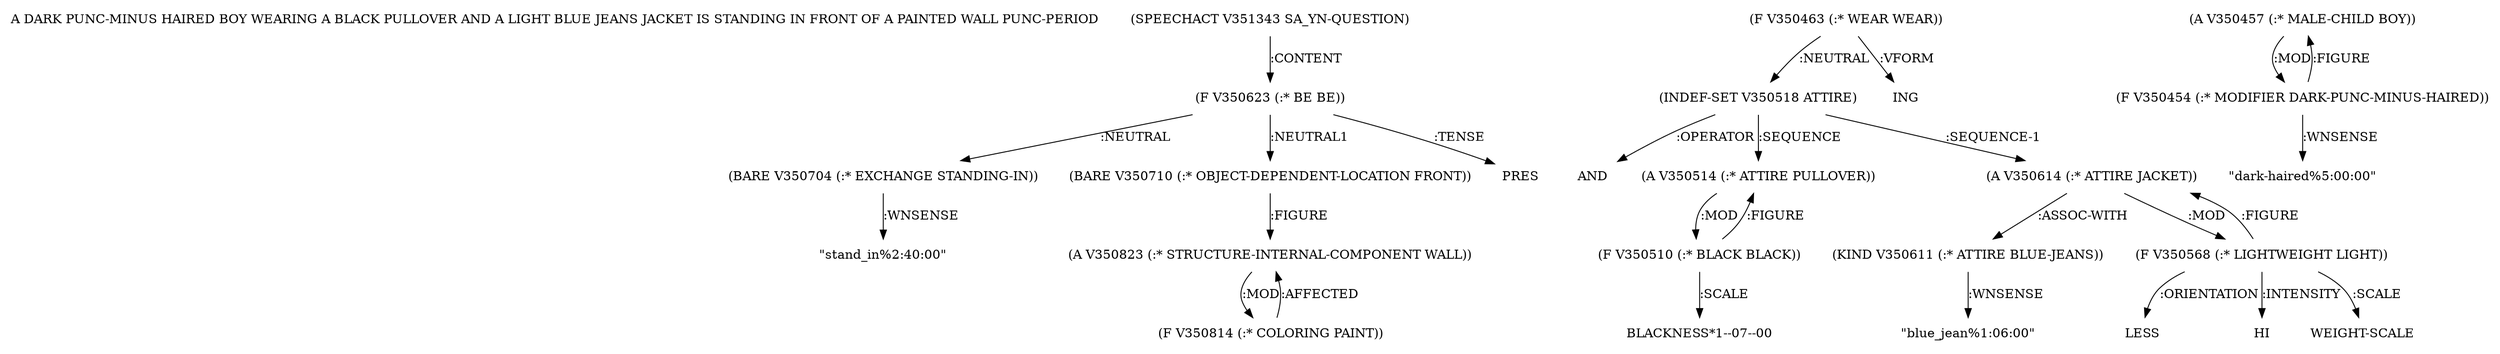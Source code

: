 digraph Terms {
  node [shape=none]
  "A DARK PUNC-MINUS HAIRED BOY WEARING A BLACK PULLOVER AND A LIGHT BLUE JEANS JACKET IS STANDING IN FRONT OF A PAINTED WALL PUNC-PERIOD"
  "V351343" [label="(SPEECHACT V351343 SA_YN-QUESTION)"]
  "V351343" -> "V350623" [label=":CONTENT"]
  "V350623" [label="(F V350623 (:* BE BE))"]
  "V350623" -> "V350704" [label=":NEUTRAL"]
  "V350623" -> "V350710" [label=":NEUTRAL1"]
  "V350623" -> "NT361292" [label=":TENSE"]
  "NT361292" [label="PRES"]
  "V350704" [label="(BARE V350704 (:* EXCHANGE STANDING-IN))"]
  "V350704" -> "NT361293" [label=":WNSENSE"]
  "NT361293" [label="\"stand_in%2:40:00\""]
  "V350710" [label="(BARE V350710 (:* OBJECT-DEPENDENT-LOCATION FRONT))"]
  "V350710" -> "V350823" [label=":FIGURE"]
  "V350823" [label="(A V350823 (:* STRUCTURE-INTERNAL-COMPONENT WALL))"]
  "V350823" -> "V350814" [label=":MOD"]
  "V350814" [label="(F V350814 (:* COLORING PAINT))"]
  "V350814" -> "V350823" [label=":AFFECTED"]
  "V350463" [label="(F V350463 (:* WEAR WEAR))"]
  "V350463" -> "V350518" [label=":NEUTRAL"]
  "V350463" -> "NT361294" [label=":VFORM"]
  "NT361294" [label="ING"]
  "V350518" [label="(INDEF-SET V350518 ATTIRE)"]
  "V350518" -> "NT361295" [label=":OPERATOR"]
  "NT361295" [label="AND"]
  "V350518" -> "V350514" [label=":SEQUENCE"]
  "V350518" -> "V350614" [label=":SEQUENCE-1"]
  "V350514" [label="(A V350514 (:* ATTIRE PULLOVER))"]
  "V350514" -> "V350510" [label=":MOD"]
  "V350510" [label="(F V350510 (:* BLACK BLACK))"]
  "V350510" -> "V350514" [label=":FIGURE"]
  "V350510" -> "NT361296" [label=":SCALE"]
  "NT361296" [label="BLACKNESS*1--07--00"]
  "V350614" [label="(A V350614 (:* ATTIRE JACKET))"]
  "V350614" -> "V350611" [label=":ASSOC-WITH"]
  "V350614" -> "V350568" [label=":MOD"]
  "V350611" [label="(KIND V350611 (:* ATTIRE BLUE-JEANS))"]
  "V350611" -> "NT361297" [label=":WNSENSE"]
  "NT361297" [label="\"blue_jean%1:06:00\""]
  "V350568" [label="(F V350568 (:* LIGHTWEIGHT LIGHT))"]
  "V350568" -> "NT361298" [label=":ORIENTATION"]
  "NT361298" [label="LESS"]
  "V350568" -> "NT361299" [label=":INTENSITY"]
  "NT361299" [label="HI"]
  "V350568" -> "V350614" [label=":FIGURE"]
  "V350568" -> "NT361300" [label=":SCALE"]
  "NT361300" [label="WEIGHT-SCALE"]
  "V350457" [label="(A V350457 (:* MALE-CHILD BOY))"]
  "V350457" -> "V350454" [label=":MOD"]
  "V350454" [label="(F V350454 (:* MODIFIER DARK-PUNC-MINUS-HAIRED))"]
  "V350454" -> "V350457" [label=":FIGURE"]
  "V350454" -> "NT361301" [label=":WNSENSE"]
  "NT361301" [label="\"dark-haired%5:00:00\""]
}
